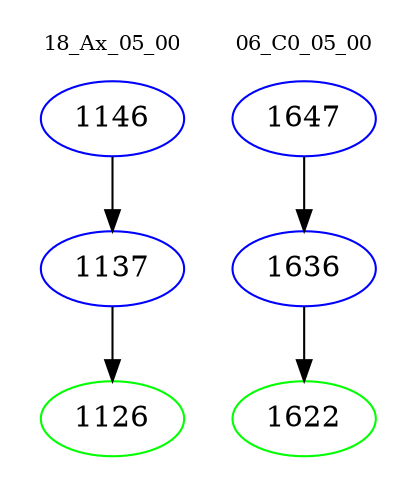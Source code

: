 digraph{
subgraph cluster_0 {
color = white
label = "18_Ax_05_00";
fontsize=10;
T0_1146 [label="1146", color="blue"]
T0_1146 -> T0_1137 [color="black"]
T0_1137 [label="1137", color="blue"]
T0_1137 -> T0_1126 [color="black"]
T0_1126 [label="1126", color="green"]
}
subgraph cluster_1 {
color = white
label = "06_C0_05_00";
fontsize=10;
T1_1647 [label="1647", color="blue"]
T1_1647 -> T1_1636 [color="black"]
T1_1636 [label="1636", color="blue"]
T1_1636 -> T1_1622 [color="black"]
T1_1622 [label="1622", color="green"]
}
}
